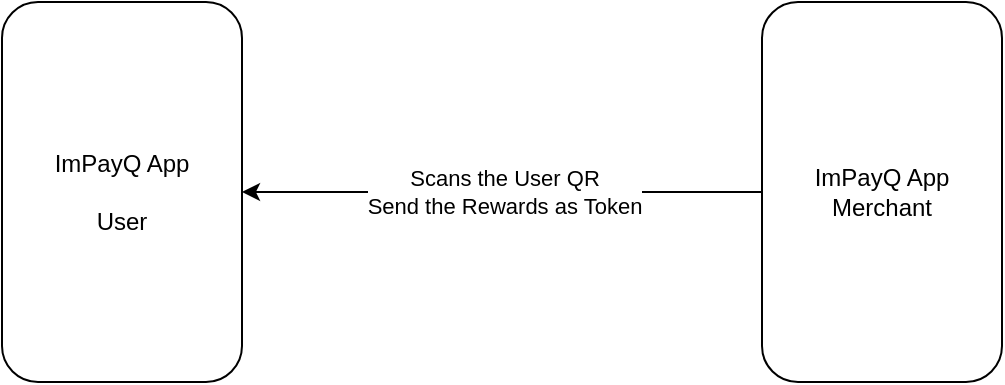 <mxfile version="26.1.1">
  <diagram name="Page-1" id="3_mQw_ArMDM8NdCvHybq">
    <mxGraphModel dx="1026" dy="599" grid="1" gridSize="10" guides="1" tooltips="1" connect="1" arrows="1" fold="1" page="1" pageScale="1" pageWidth="850" pageHeight="1100" math="0" shadow="0">
      <root>
        <mxCell id="0" />
        <mxCell id="1" parent="0" />
        <mxCell id="HEuHjqax6HS9vuczRuY7-1" value="ImPayQ App&lt;div&gt;&lt;br&gt;&lt;/div&gt;&lt;div&gt;User&lt;/div&gt;" style="rounded=1;whiteSpace=wrap;html=1;" parent="1" vertex="1">
          <mxGeometry x="270" y="170" width="120" height="190" as="geometry" />
        </mxCell>
        <mxCell id="4J6xsujd7ApWxE8mOuLf-2" style="edgeStyle=orthogonalEdgeStyle;rounded=0;orthogonalLoop=1;jettySize=auto;html=1;exitX=0;exitY=0.5;exitDx=0;exitDy=0;entryX=1;entryY=0.5;entryDx=0;entryDy=0;" edge="1" parent="1" source="4J6xsujd7ApWxE8mOuLf-1" target="HEuHjqax6HS9vuczRuY7-1">
          <mxGeometry relative="1" as="geometry" />
        </mxCell>
        <mxCell id="4J6xsujd7ApWxE8mOuLf-3" value="Scans the User QR&lt;div&gt;Send the Rewards as Token&lt;/div&gt;" style="edgeLabel;html=1;align=center;verticalAlign=middle;resizable=0;points=[];" vertex="1" connectable="0" parent="4J6xsujd7ApWxE8mOuLf-2">
          <mxGeometry x="0.144" y="-2" relative="1" as="geometry">
            <mxPoint x="19" y="2" as="offset" />
          </mxGeometry>
        </mxCell>
        <mxCell id="4J6xsujd7ApWxE8mOuLf-1" value="ImPayQ App&lt;div&gt;Merchant&lt;/div&gt;" style="rounded=1;whiteSpace=wrap;html=1;" vertex="1" parent="1">
          <mxGeometry x="650" y="170" width="120" height="190" as="geometry" />
        </mxCell>
      </root>
    </mxGraphModel>
  </diagram>
</mxfile>
